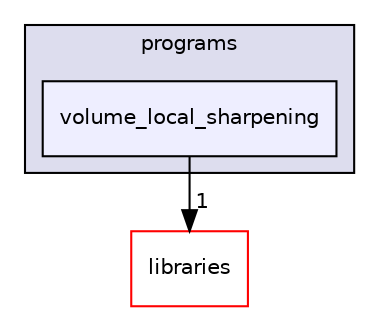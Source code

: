 digraph "xmipp/applications/programs/volume_local_sharpening" {
  compound=true
  node [ fontsize="10", fontname="Helvetica"];
  edge [ labelfontsize="10", labelfontname="Helvetica"];
  subgraph clusterdir_592b16dc4070b933e5655da2b0d20bbb {
    graph [ bgcolor="#ddddee", pencolor="black", label="programs" fontname="Helvetica", fontsize="10", URL="dir_592b16dc4070b933e5655da2b0d20bbb.html"]
  dir_f95adc313554677daebe774ec76860e0 [shape=box, label="volume_local_sharpening", style="filled", fillcolor="#eeeeff", pencolor="black", URL="dir_f95adc313554677daebe774ec76860e0.html"];
  }
  dir_29dba3f3840f20df3b04d1972e99046b [shape=box label="libraries" fillcolor="white" style="filled" color="red" URL="dir_29dba3f3840f20df3b04d1972e99046b.html"];
  dir_f95adc313554677daebe774ec76860e0->dir_29dba3f3840f20df3b04d1972e99046b [headlabel="1", labeldistance=1.5 headhref="dir_000237_000084.html"];
}
